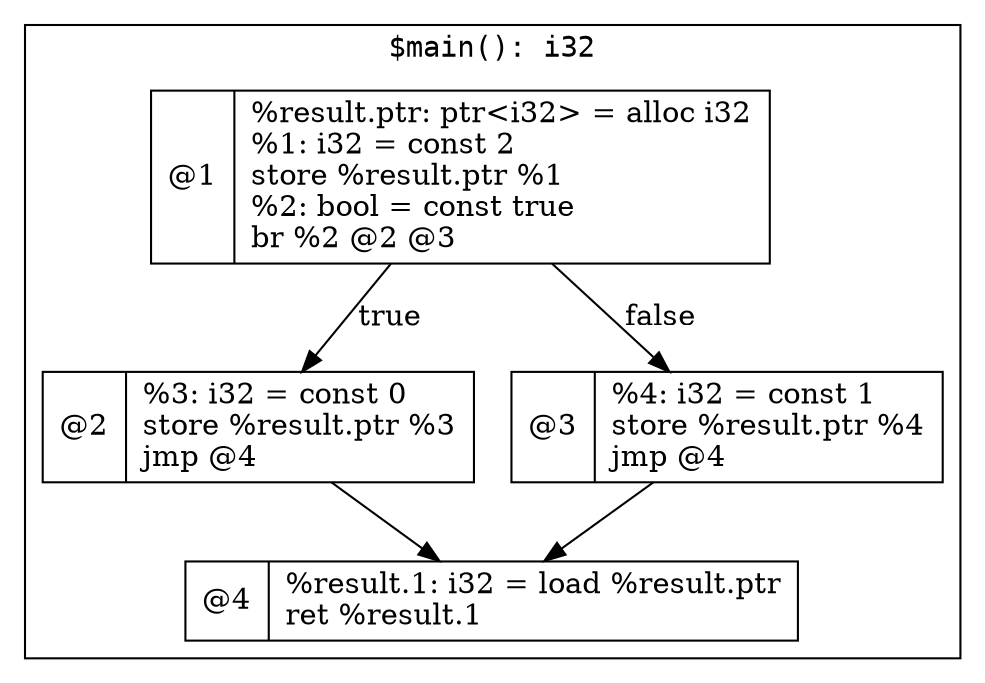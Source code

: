 digraph {
   fontname=monospace
   node [shape=record]

   subgraph cluster_0 {
      label="$main(): i32"

      "$main@1" [label="@1|%result.ptr: ptr&lt;i32&gt; = alloc i32\l%1: i32 = const 2\lstore %result.ptr %1\l%2: bool = const true\lbr %2 @2 @3\l"]
      "$main@1" -> "$main@2" [label="true"]
      "$main@1" -> "$main@3" [label="false"]

      "$main@2" [label="@2|%3: i32 = const 0\lstore %result.ptr %3\ljmp @4\l"]
      "$main@2" -> "$main@4"

      "$main@3" [label="@3|%4: i32 = const 1\lstore %result.ptr %4\ljmp @4\l"]
      "$main@3" -> "$main@4"

      "$main@4" [label="@4|%result.1: i32 = load %result.ptr\lret %result.1\l"]
   }
}
